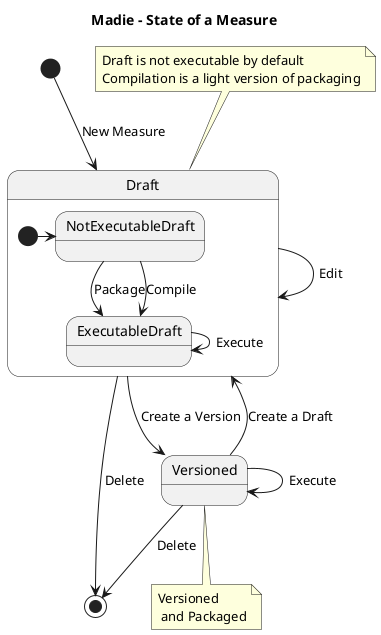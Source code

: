 @startuml

title Madie - State of a Measure

[*] -down-> Draft: New Measure

state Draft {
    [*] -> NotExecutableDraft
    state NotExecutableDraft
    state ExecutableDraft
}

Draft --> [*]: Delete

Draft --> Draft: Edit

NotExecutableDraft --> ExecutableDraft: Package
NotExecutableDraft --> ExecutableDraft: Compile
ExecutableDraft -> ExecutableDraft: Execute

note top of Draft
Draft is not executable by default
Compilation is a light version of packaging
end note

Draft --> Versioned: Create a Version

Versioned --> Draft: Create a Draft

Versioned --> [*]: Delete

Versioned --> Versioned: Execute

note bottom of Versioned : Versioned\n and Packaged

@enduml